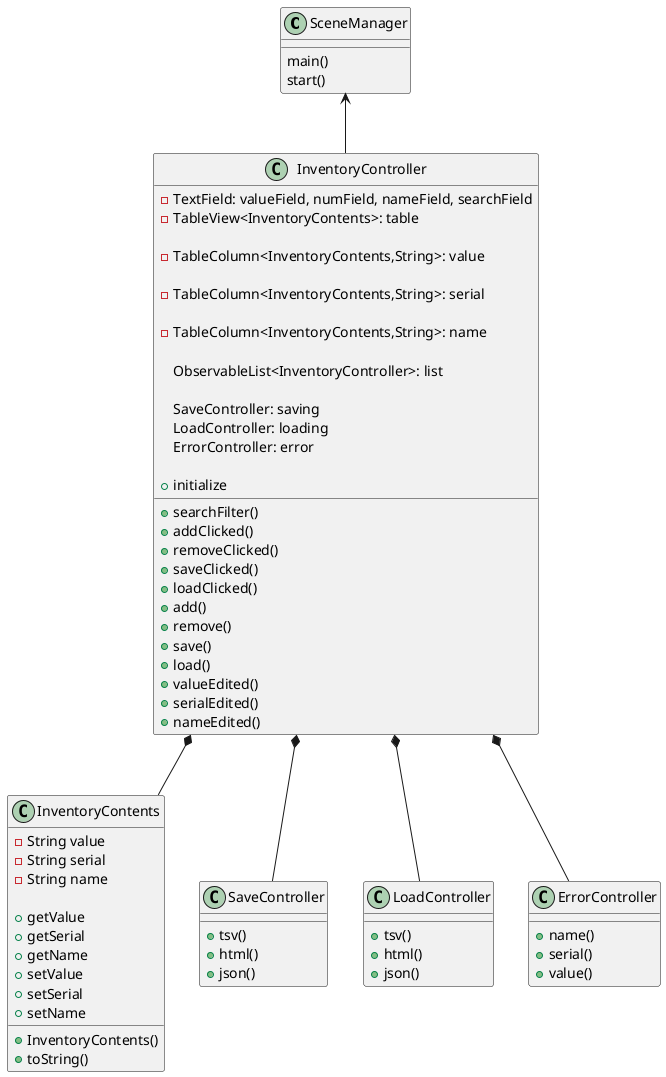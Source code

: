 @startuml

class SceneManager{
    main()
    start()
}
class InventoryController{

    -TextField: valueField, numField, nameField, searchField
    -TableView<InventoryContents>: table

    -TableColumn<InventoryContents,String>: value

    -TableColumn<InventoryContents,String>: serial

    -TableColumn<InventoryContents,String>: name

    ObservableList<InventoryController>: list

    SaveController: saving
    LoadController: loading
    ErrorController: error

    + initialize
    + searchFilter()
    + addClicked()
    + removeClicked()
    + saveClicked()
    + loadClicked()
    + add()
    + remove()
    + save()
    + load()
    + valueEdited()
    + serialEdited()
    + nameEdited()
}
class InventoryContents{

    -String value
    -String serial
    -String name

    +InventoryContents()
    +getValue
    +getSerial
    +getName
    +setValue
    +setSerial
    +setName
    +toString()
}
class SaveController{

   +tsv()
   +html()
   +json()
}
class LoadController{

   +tsv()
   +html()
   +json()
}
class ErrorController{

   +name()
   +serial()
   +value()
}


SceneManager <--InventoryController
InventoryController *-- InventoryContents
InventoryController *-- SaveController
InventoryController *-- LoadController
InventoryController *-- ErrorController

@enduml